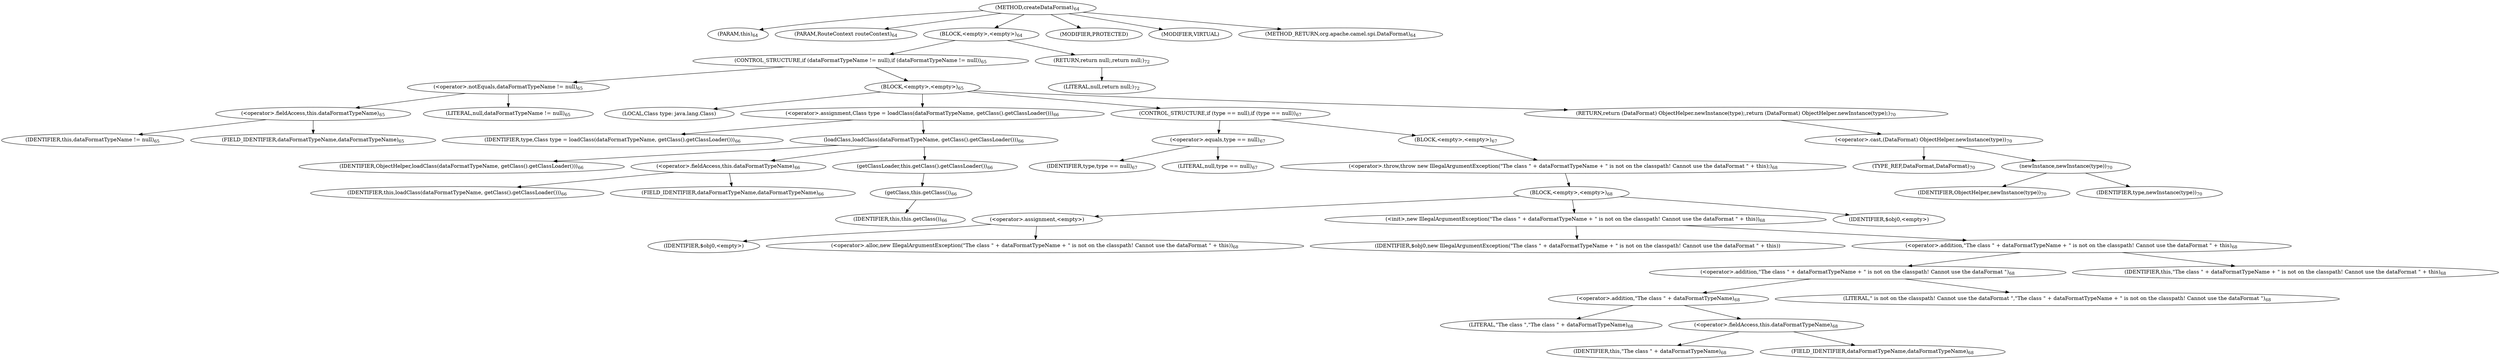 digraph "createDataFormat" {  
"95" [label = <(METHOD,createDataFormat)<SUB>64</SUB>> ]
"11" [label = <(PARAM,this)<SUB>64</SUB>> ]
"96" [label = <(PARAM,RouteContext routeContext)<SUB>64</SUB>> ]
"97" [label = <(BLOCK,&lt;empty&gt;,&lt;empty&gt;)<SUB>64</SUB>> ]
"98" [label = <(CONTROL_STRUCTURE,if (dataFormatTypeName != null),if (dataFormatTypeName != null))<SUB>65</SUB>> ]
"99" [label = <(&lt;operator&gt;.notEquals,dataFormatTypeName != null)<SUB>65</SUB>> ]
"100" [label = <(&lt;operator&gt;.fieldAccess,this.dataFormatTypeName)<SUB>65</SUB>> ]
"101" [label = <(IDENTIFIER,this,dataFormatTypeName != null)<SUB>65</SUB>> ]
"102" [label = <(FIELD_IDENTIFIER,dataFormatTypeName,dataFormatTypeName)<SUB>65</SUB>> ]
"103" [label = <(LITERAL,null,dataFormatTypeName != null)<SUB>65</SUB>> ]
"104" [label = <(BLOCK,&lt;empty&gt;,&lt;empty&gt;)<SUB>65</SUB>> ]
"105" [label = <(LOCAL,Class type: java.lang.Class)> ]
"106" [label = <(&lt;operator&gt;.assignment,Class type = loadClass(dataFormatTypeName, getClass().getClassLoader()))<SUB>66</SUB>> ]
"107" [label = <(IDENTIFIER,type,Class type = loadClass(dataFormatTypeName, getClass().getClassLoader()))<SUB>66</SUB>> ]
"108" [label = <(loadClass,loadClass(dataFormatTypeName, getClass().getClassLoader()))<SUB>66</SUB>> ]
"109" [label = <(IDENTIFIER,ObjectHelper,loadClass(dataFormatTypeName, getClass().getClassLoader()))<SUB>66</SUB>> ]
"110" [label = <(&lt;operator&gt;.fieldAccess,this.dataFormatTypeName)<SUB>66</SUB>> ]
"111" [label = <(IDENTIFIER,this,loadClass(dataFormatTypeName, getClass().getClassLoader()))<SUB>66</SUB>> ]
"112" [label = <(FIELD_IDENTIFIER,dataFormatTypeName,dataFormatTypeName)<SUB>66</SUB>> ]
"113" [label = <(getClassLoader,this.getClass().getClassLoader())<SUB>66</SUB>> ]
"114" [label = <(getClass,this.getClass())<SUB>66</SUB>> ]
"10" [label = <(IDENTIFIER,this,this.getClass())<SUB>66</SUB>> ]
"115" [label = <(CONTROL_STRUCTURE,if (type == null),if (type == null))<SUB>67</SUB>> ]
"116" [label = <(&lt;operator&gt;.equals,type == null)<SUB>67</SUB>> ]
"117" [label = <(IDENTIFIER,type,type == null)<SUB>67</SUB>> ]
"118" [label = <(LITERAL,null,type == null)<SUB>67</SUB>> ]
"119" [label = <(BLOCK,&lt;empty&gt;,&lt;empty&gt;)<SUB>67</SUB>> ]
"120" [label = <(&lt;operator&gt;.throw,throw new IllegalArgumentException(&quot;The class &quot; + dataFormatTypeName + &quot; is not on the classpath! Cannot use the dataFormat &quot; + this);)<SUB>68</SUB>> ]
"121" [label = <(BLOCK,&lt;empty&gt;,&lt;empty&gt;)<SUB>68</SUB>> ]
"122" [label = <(&lt;operator&gt;.assignment,&lt;empty&gt;)> ]
"123" [label = <(IDENTIFIER,$obj0,&lt;empty&gt;)> ]
"124" [label = <(&lt;operator&gt;.alloc,new IllegalArgumentException(&quot;The class &quot; + dataFormatTypeName + &quot; is not on the classpath! Cannot use the dataFormat &quot; + this))<SUB>68</SUB>> ]
"125" [label = <(&lt;init&gt;,new IllegalArgumentException(&quot;The class &quot; + dataFormatTypeName + &quot; is not on the classpath! Cannot use the dataFormat &quot; + this))<SUB>68</SUB>> ]
"126" [label = <(IDENTIFIER,$obj0,new IllegalArgumentException(&quot;The class &quot; + dataFormatTypeName + &quot; is not on the classpath! Cannot use the dataFormat &quot; + this))> ]
"127" [label = <(&lt;operator&gt;.addition,&quot;The class &quot; + dataFormatTypeName + &quot; is not on the classpath! Cannot use the dataFormat &quot; + this)<SUB>68</SUB>> ]
"128" [label = <(&lt;operator&gt;.addition,&quot;The class &quot; + dataFormatTypeName + &quot; is not on the classpath! Cannot use the dataFormat &quot;)<SUB>68</SUB>> ]
"129" [label = <(&lt;operator&gt;.addition,&quot;The class &quot; + dataFormatTypeName)<SUB>68</SUB>> ]
"130" [label = <(LITERAL,&quot;The class &quot;,&quot;The class &quot; + dataFormatTypeName)<SUB>68</SUB>> ]
"131" [label = <(&lt;operator&gt;.fieldAccess,this.dataFormatTypeName)<SUB>68</SUB>> ]
"132" [label = <(IDENTIFIER,this,&quot;The class &quot; + dataFormatTypeName)<SUB>68</SUB>> ]
"133" [label = <(FIELD_IDENTIFIER,dataFormatTypeName,dataFormatTypeName)<SUB>68</SUB>> ]
"134" [label = <(LITERAL,&quot; is not on the classpath! Cannot use the dataFormat &quot;,&quot;The class &quot; + dataFormatTypeName + &quot; is not on the classpath! Cannot use the dataFormat &quot;)<SUB>68</SUB>> ]
"12" [label = <(IDENTIFIER,this,&quot;The class &quot; + dataFormatTypeName + &quot; is not on the classpath! Cannot use the dataFormat &quot; + this)<SUB>68</SUB>> ]
"135" [label = <(IDENTIFIER,$obj0,&lt;empty&gt;)> ]
"136" [label = <(RETURN,return (DataFormat) ObjectHelper.newInstance(type);,return (DataFormat) ObjectHelper.newInstance(type);)<SUB>70</SUB>> ]
"137" [label = <(&lt;operator&gt;.cast,(DataFormat) ObjectHelper.newInstance(type))<SUB>70</SUB>> ]
"138" [label = <(TYPE_REF,DataFormat,DataFormat)<SUB>70</SUB>> ]
"139" [label = <(newInstance,newInstance(type))<SUB>70</SUB>> ]
"140" [label = <(IDENTIFIER,ObjectHelper,newInstance(type))<SUB>70</SUB>> ]
"141" [label = <(IDENTIFIER,type,newInstance(type))<SUB>70</SUB>> ]
"142" [label = <(RETURN,return null;,return null;)<SUB>72</SUB>> ]
"143" [label = <(LITERAL,null,return null;)<SUB>72</SUB>> ]
"144" [label = <(MODIFIER,PROTECTED)> ]
"145" [label = <(MODIFIER,VIRTUAL)> ]
"146" [label = <(METHOD_RETURN,org.apache.camel.spi.DataFormat)<SUB>64</SUB>> ]
  "95" -> "11" 
  "95" -> "96" 
  "95" -> "97" 
  "95" -> "144" 
  "95" -> "145" 
  "95" -> "146" 
  "97" -> "98" 
  "97" -> "142" 
  "98" -> "99" 
  "98" -> "104" 
  "99" -> "100" 
  "99" -> "103" 
  "100" -> "101" 
  "100" -> "102" 
  "104" -> "105" 
  "104" -> "106" 
  "104" -> "115" 
  "104" -> "136" 
  "106" -> "107" 
  "106" -> "108" 
  "108" -> "109" 
  "108" -> "110" 
  "108" -> "113" 
  "110" -> "111" 
  "110" -> "112" 
  "113" -> "114" 
  "114" -> "10" 
  "115" -> "116" 
  "115" -> "119" 
  "116" -> "117" 
  "116" -> "118" 
  "119" -> "120" 
  "120" -> "121" 
  "121" -> "122" 
  "121" -> "125" 
  "121" -> "135" 
  "122" -> "123" 
  "122" -> "124" 
  "125" -> "126" 
  "125" -> "127" 
  "127" -> "128" 
  "127" -> "12" 
  "128" -> "129" 
  "128" -> "134" 
  "129" -> "130" 
  "129" -> "131" 
  "131" -> "132" 
  "131" -> "133" 
  "136" -> "137" 
  "137" -> "138" 
  "137" -> "139" 
  "139" -> "140" 
  "139" -> "141" 
  "142" -> "143" 
}
